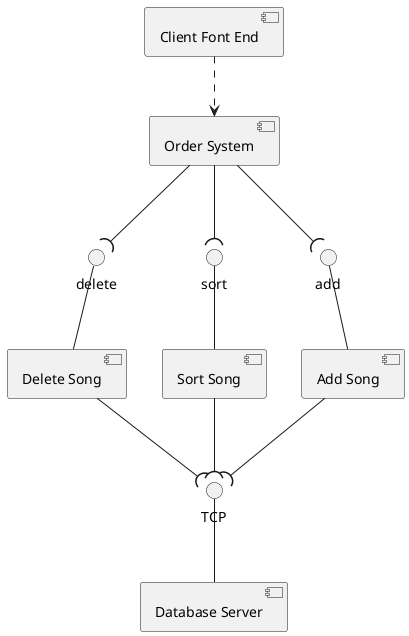 @startuml 

[Client Font End] as User
[Order System] as System
[Database Server] as DataBase
[Delete Song] as Delete
[Sort Song] as Sort
[Add Song] as Add

User ..> System 
System --( delete
delete -- Delete
System --( sort
sort -- Sort
System --( add
add -- Add
Delete --( TCP
Sort --( TCP
Add --( TCP
TCP -- DataBase

@enduml